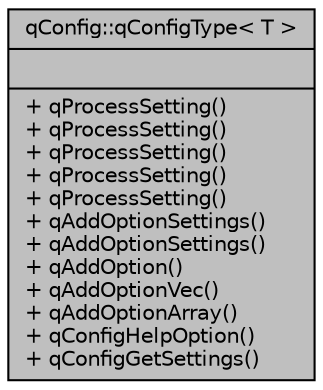 digraph "qConfig::qConfigType&lt; T &gt;"
{
 // INTERACTIVE_SVG=YES
  bgcolor="transparent";
  edge [fontname="Helvetica",fontsize="10",labelfontname="Helvetica",labelfontsize="10"];
  node [fontname="Helvetica",fontsize="10",shape=record];
  Node1 [label="{qConfig::qConfigType\< T \>\n||+ qProcessSetting()\l+ qProcessSetting()\l+ qProcessSetting()\l+ qProcessSetting()\l+ qProcessSetting()\l+ qAddOptionSettings()\l+ qAddOptionSettings()\l+ qAddOption()\l+ qAddOptionVec()\l+ qAddOptionArray()\l+ qConfigHelpOption()\l+ qConfigGetSettings()\l}",height=0.2,width=0.4,color="black", fillcolor="grey75", style="filled", fontcolor="black"];
}
